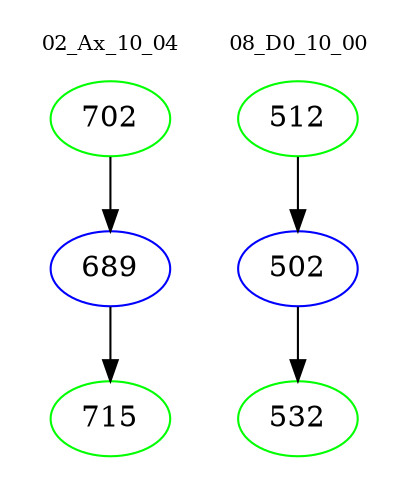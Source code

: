 digraph{
subgraph cluster_0 {
color = white
label = "02_Ax_10_04";
fontsize=10;
T0_702 [label="702", color="green"]
T0_702 -> T0_689 [color="black"]
T0_689 [label="689", color="blue"]
T0_689 -> T0_715 [color="black"]
T0_715 [label="715", color="green"]
}
subgraph cluster_1 {
color = white
label = "08_D0_10_00";
fontsize=10;
T1_512 [label="512", color="green"]
T1_512 -> T1_502 [color="black"]
T1_502 [label="502", color="blue"]
T1_502 -> T1_532 [color="black"]
T1_532 [label="532", color="green"]
}
}
